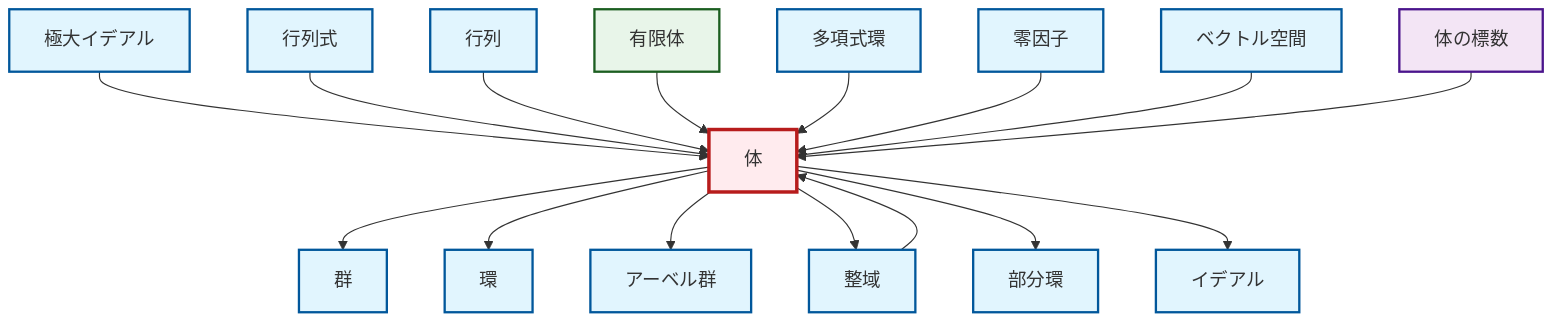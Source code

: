 graph TD
    classDef definition fill:#e1f5fe,stroke:#01579b,stroke-width:2px
    classDef theorem fill:#f3e5f5,stroke:#4a148c,stroke-width:2px
    classDef axiom fill:#fff3e0,stroke:#e65100,stroke-width:2px
    classDef example fill:#e8f5e9,stroke:#1b5e20,stroke-width:2px
    classDef current fill:#ffebee,stroke:#b71c1c,stroke-width:3px
    def-determinant["行列式"]:::definition
    def-integral-domain["整域"]:::definition
    def-ideal["イデアル"]:::definition
    ex-finite-field["有限体"]:::example
    def-maximal-ideal["極大イデアル"]:::definition
    def-vector-space["ベクトル空間"]:::definition
    def-zero-divisor["零因子"]:::definition
    def-matrix["行列"]:::definition
    thm-field-characteristic["体の標数"]:::theorem
    def-subring["部分環"]:::definition
    def-field["体"]:::definition
    def-group["群"]:::definition
    def-ring["環"]:::definition
    def-polynomial-ring["多項式環"]:::definition
    def-abelian-group["アーベル群"]:::definition
    def-maximal-ideal --> def-field
    def-determinant --> def-field
    def-matrix --> def-field
    def-field --> def-group
    def-field --> def-ring
    def-field --> def-abelian-group
    def-field --> def-integral-domain
    ex-finite-field --> def-field
    def-field --> def-subring
    def-field --> def-ideal
    def-polynomial-ring --> def-field
    def-zero-divisor --> def-field
    def-vector-space --> def-field
    thm-field-characteristic --> def-field
    def-integral-domain --> def-field
    class def-field current